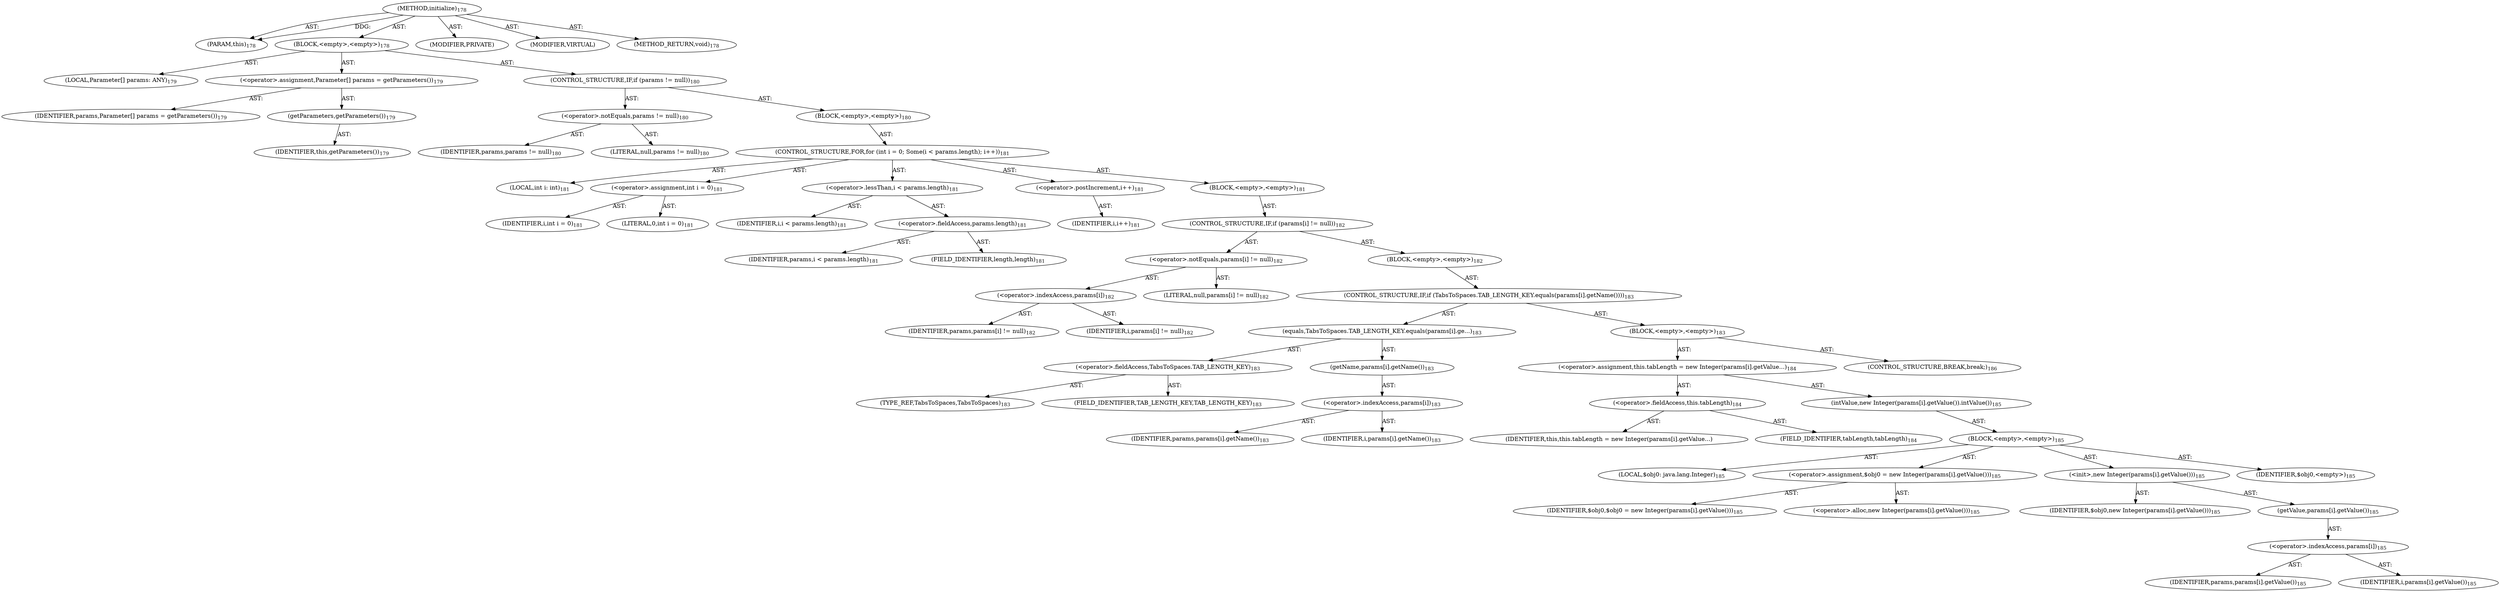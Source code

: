digraph "initialize" {  
"111669149702" [label = <(METHOD,initialize)<SUB>178</SUB>> ]
"115964116995" [label = <(PARAM,this)<SUB>178</SUB>> ]
"25769803786" [label = <(BLOCK,&lt;empty&gt;,&lt;empty&gt;)<SUB>178</SUB>> ]
"94489280514" [label = <(LOCAL,Parameter[] params: ANY)<SUB>179</SUB>> ]
"30064771112" [label = <(&lt;operator&gt;.assignment,Parameter[] params = getParameters())<SUB>179</SUB>> ]
"68719476768" [label = <(IDENTIFIER,params,Parameter[] params = getParameters())<SUB>179</SUB>> ]
"30064771113" [label = <(getParameters,getParameters())<SUB>179</SUB>> ]
"68719476741" [label = <(IDENTIFIER,this,getParameters())<SUB>179</SUB>> ]
"47244640260" [label = <(CONTROL_STRUCTURE,IF,if (params != null))<SUB>180</SUB>> ]
"30064771114" [label = <(&lt;operator&gt;.notEquals,params != null)<SUB>180</SUB>> ]
"68719476769" [label = <(IDENTIFIER,params,params != null)<SUB>180</SUB>> ]
"90194313226" [label = <(LITERAL,null,params != null)<SUB>180</SUB>> ]
"25769803787" [label = <(BLOCK,&lt;empty&gt;,&lt;empty&gt;)<SUB>180</SUB>> ]
"47244640261" [label = <(CONTROL_STRUCTURE,FOR,for (int i = 0; Some(i &lt; params.length); i++))<SUB>181</SUB>> ]
"94489280515" [label = <(LOCAL,int i: int)<SUB>181</SUB>> ]
"30064771115" [label = <(&lt;operator&gt;.assignment,int i = 0)<SUB>181</SUB>> ]
"68719476770" [label = <(IDENTIFIER,i,int i = 0)<SUB>181</SUB>> ]
"90194313227" [label = <(LITERAL,0,int i = 0)<SUB>181</SUB>> ]
"30064771116" [label = <(&lt;operator&gt;.lessThan,i &lt; params.length)<SUB>181</SUB>> ]
"68719476771" [label = <(IDENTIFIER,i,i &lt; params.length)<SUB>181</SUB>> ]
"30064771117" [label = <(&lt;operator&gt;.fieldAccess,params.length)<SUB>181</SUB>> ]
"68719476772" [label = <(IDENTIFIER,params,i &lt; params.length)<SUB>181</SUB>> ]
"55834574860" [label = <(FIELD_IDENTIFIER,length,length)<SUB>181</SUB>> ]
"30064771118" [label = <(&lt;operator&gt;.postIncrement,i++)<SUB>181</SUB>> ]
"68719476773" [label = <(IDENTIFIER,i,i++)<SUB>181</SUB>> ]
"25769803788" [label = <(BLOCK,&lt;empty&gt;,&lt;empty&gt;)<SUB>181</SUB>> ]
"47244640262" [label = <(CONTROL_STRUCTURE,IF,if (params[i] != null))<SUB>182</SUB>> ]
"30064771119" [label = <(&lt;operator&gt;.notEquals,params[i] != null)<SUB>182</SUB>> ]
"30064771120" [label = <(&lt;operator&gt;.indexAccess,params[i])<SUB>182</SUB>> ]
"68719476774" [label = <(IDENTIFIER,params,params[i] != null)<SUB>182</SUB>> ]
"68719476775" [label = <(IDENTIFIER,i,params[i] != null)<SUB>182</SUB>> ]
"90194313228" [label = <(LITERAL,null,params[i] != null)<SUB>182</SUB>> ]
"25769803789" [label = <(BLOCK,&lt;empty&gt;,&lt;empty&gt;)<SUB>182</SUB>> ]
"47244640263" [label = <(CONTROL_STRUCTURE,IF,if (TabsToSpaces.TAB_LENGTH_KEY.equals(params[i].getName())))<SUB>183</SUB>> ]
"30064771121" [label = <(equals,TabsToSpaces.TAB_LENGTH_KEY.equals(params[i].ge...)<SUB>183</SUB>> ]
"30064771122" [label = <(&lt;operator&gt;.fieldAccess,TabsToSpaces.TAB_LENGTH_KEY)<SUB>183</SUB>> ]
"180388626434" [label = <(TYPE_REF,TabsToSpaces,TabsToSpaces)<SUB>183</SUB>> ]
"55834574861" [label = <(FIELD_IDENTIFIER,TAB_LENGTH_KEY,TAB_LENGTH_KEY)<SUB>183</SUB>> ]
"30064771123" [label = <(getName,params[i].getName())<SUB>183</SUB>> ]
"30064771124" [label = <(&lt;operator&gt;.indexAccess,params[i])<SUB>183</SUB>> ]
"68719476776" [label = <(IDENTIFIER,params,params[i].getName())<SUB>183</SUB>> ]
"68719476777" [label = <(IDENTIFIER,i,params[i].getName())<SUB>183</SUB>> ]
"25769803790" [label = <(BLOCK,&lt;empty&gt;,&lt;empty&gt;)<SUB>183</SUB>> ]
"30064771125" [label = <(&lt;operator&gt;.assignment,this.tabLength = new Integer(params[i].getValue...)<SUB>184</SUB>> ]
"30064771126" [label = <(&lt;operator&gt;.fieldAccess,this.tabLength)<SUB>184</SUB>> ]
"68719476778" [label = <(IDENTIFIER,this,this.tabLength = new Integer(params[i].getValue...)> ]
"55834574862" [label = <(FIELD_IDENTIFIER,tabLength,tabLength)<SUB>184</SUB>> ]
"30064771127" [label = <(intValue,new Integer(params[i].getValue()).intValue())<SUB>185</SUB>> ]
"25769803791" [label = <(BLOCK,&lt;empty&gt;,&lt;empty&gt;)<SUB>185</SUB>> ]
"94489280516" [label = <(LOCAL,$obj0: java.lang.Integer)<SUB>185</SUB>> ]
"30064771128" [label = <(&lt;operator&gt;.assignment,$obj0 = new Integer(params[i].getValue()))<SUB>185</SUB>> ]
"68719476779" [label = <(IDENTIFIER,$obj0,$obj0 = new Integer(params[i].getValue()))<SUB>185</SUB>> ]
"30064771129" [label = <(&lt;operator&gt;.alloc,new Integer(params[i].getValue()))<SUB>185</SUB>> ]
"30064771130" [label = <(&lt;init&gt;,new Integer(params[i].getValue()))<SUB>185</SUB>> ]
"68719476780" [label = <(IDENTIFIER,$obj0,new Integer(params[i].getValue()))<SUB>185</SUB>> ]
"30064771131" [label = <(getValue,params[i].getValue())<SUB>185</SUB>> ]
"30064771132" [label = <(&lt;operator&gt;.indexAccess,params[i])<SUB>185</SUB>> ]
"68719476781" [label = <(IDENTIFIER,params,params[i].getValue())<SUB>185</SUB>> ]
"68719476782" [label = <(IDENTIFIER,i,params[i].getValue())<SUB>185</SUB>> ]
"68719476783" [label = <(IDENTIFIER,$obj0,&lt;empty&gt;)<SUB>185</SUB>> ]
"47244640264" [label = <(CONTROL_STRUCTURE,BREAK,break;)<SUB>186</SUB>> ]
"133143986194" [label = <(MODIFIER,PRIVATE)> ]
"133143986195" [label = <(MODIFIER,VIRTUAL)> ]
"128849018886" [label = <(METHOD_RETURN,void)<SUB>178</SUB>> ]
  "111669149702" -> "115964116995"  [ label = "AST: "] 
  "111669149702" -> "25769803786"  [ label = "AST: "] 
  "111669149702" -> "133143986194"  [ label = "AST: "] 
  "111669149702" -> "133143986195"  [ label = "AST: "] 
  "111669149702" -> "128849018886"  [ label = "AST: "] 
  "25769803786" -> "94489280514"  [ label = "AST: "] 
  "25769803786" -> "30064771112"  [ label = "AST: "] 
  "25769803786" -> "47244640260"  [ label = "AST: "] 
  "30064771112" -> "68719476768"  [ label = "AST: "] 
  "30064771112" -> "30064771113"  [ label = "AST: "] 
  "30064771113" -> "68719476741"  [ label = "AST: "] 
  "47244640260" -> "30064771114"  [ label = "AST: "] 
  "47244640260" -> "25769803787"  [ label = "AST: "] 
  "30064771114" -> "68719476769"  [ label = "AST: "] 
  "30064771114" -> "90194313226"  [ label = "AST: "] 
  "25769803787" -> "47244640261"  [ label = "AST: "] 
  "47244640261" -> "94489280515"  [ label = "AST: "] 
  "47244640261" -> "30064771115"  [ label = "AST: "] 
  "47244640261" -> "30064771116"  [ label = "AST: "] 
  "47244640261" -> "30064771118"  [ label = "AST: "] 
  "47244640261" -> "25769803788"  [ label = "AST: "] 
  "30064771115" -> "68719476770"  [ label = "AST: "] 
  "30064771115" -> "90194313227"  [ label = "AST: "] 
  "30064771116" -> "68719476771"  [ label = "AST: "] 
  "30064771116" -> "30064771117"  [ label = "AST: "] 
  "30064771117" -> "68719476772"  [ label = "AST: "] 
  "30064771117" -> "55834574860"  [ label = "AST: "] 
  "30064771118" -> "68719476773"  [ label = "AST: "] 
  "25769803788" -> "47244640262"  [ label = "AST: "] 
  "47244640262" -> "30064771119"  [ label = "AST: "] 
  "47244640262" -> "25769803789"  [ label = "AST: "] 
  "30064771119" -> "30064771120"  [ label = "AST: "] 
  "30064771119" -> "90194313228"  [ label = "AST: "] 
  "30064771120" -> "68719476774"  [ label = "AST: "] 
  "30064771120" -> "68719476775"  [ label = "AST: "] 
  "25769803789" -> "47244640263"  [ label = "AST: "] 
  "47244640263" -> "30064771121"  [ label = "AST: "] 
  "47244640263" -> "25769803790"  [ label = "AST: "] 
  "30064771121" -> "30064771122"  [ label = "AST: "] 
  "30064771121" -> "30064771123"  [ label = "AST: "] 
  "30064771122" -> "180388626434"  [ label = "AST: "] 
  "30064771122" -> "55834574861"  [ label = "AST: "] 
  "30064771123" -> "30064771124"  [ label = "AST: "] 
  "30064771124" -> "68719476776"  [ label = "AST: "] 
  "30064771124" -> "68719476777"  [ label = "AST: "] 
  "25769803790" -> "30064771125"  [ label = "AST: "] 
  "25769803790" -> "47244640264"  [ label = "AST: "] 
  "30064771125" -> "30064771126"  [ label = "AST: "] 
  "30064771125" -> "30064771127"  [ label = "AST: "] 
  "30064771126" -> "68719476778"  [ label = "AST: "] 
  "30064771126" -> "55834574862"  [ label = "AST: "] 
  "30064771127" -> "25769803791"  [ label = "AST: "] 
  "25769803791" -> "94489280516"  [ label = "AST: "] 
  "25769803791" -> "30064771128"  [ label = "AST: "] 
  "25769803791" -> "30064771130"  [ label = "AST: "] 
  "25769803791" -> "68719476783"  [ label = "AST: "] 
  "30064771128" -> "68719476779"  [ label = "AST: "] 
  "30064771128" -> "30064771129"  [ label = "AST: "] 
  "30064771130" -> "68719476780"  [ label = "AST: "] 
  "30064771130" -> "30064771131"  [ label = "AST: "] 
  "30064771131" -> "30064771132"  [ label = "AST: "] 
  "30064771132" -> "68719476781"  [ label = "AST: "] 
  "30064771132" -> "68719476782"  [ label = "AST: "] 
  "111669149702" -> "115964116995"  [ label = "DDG: "] 
}
